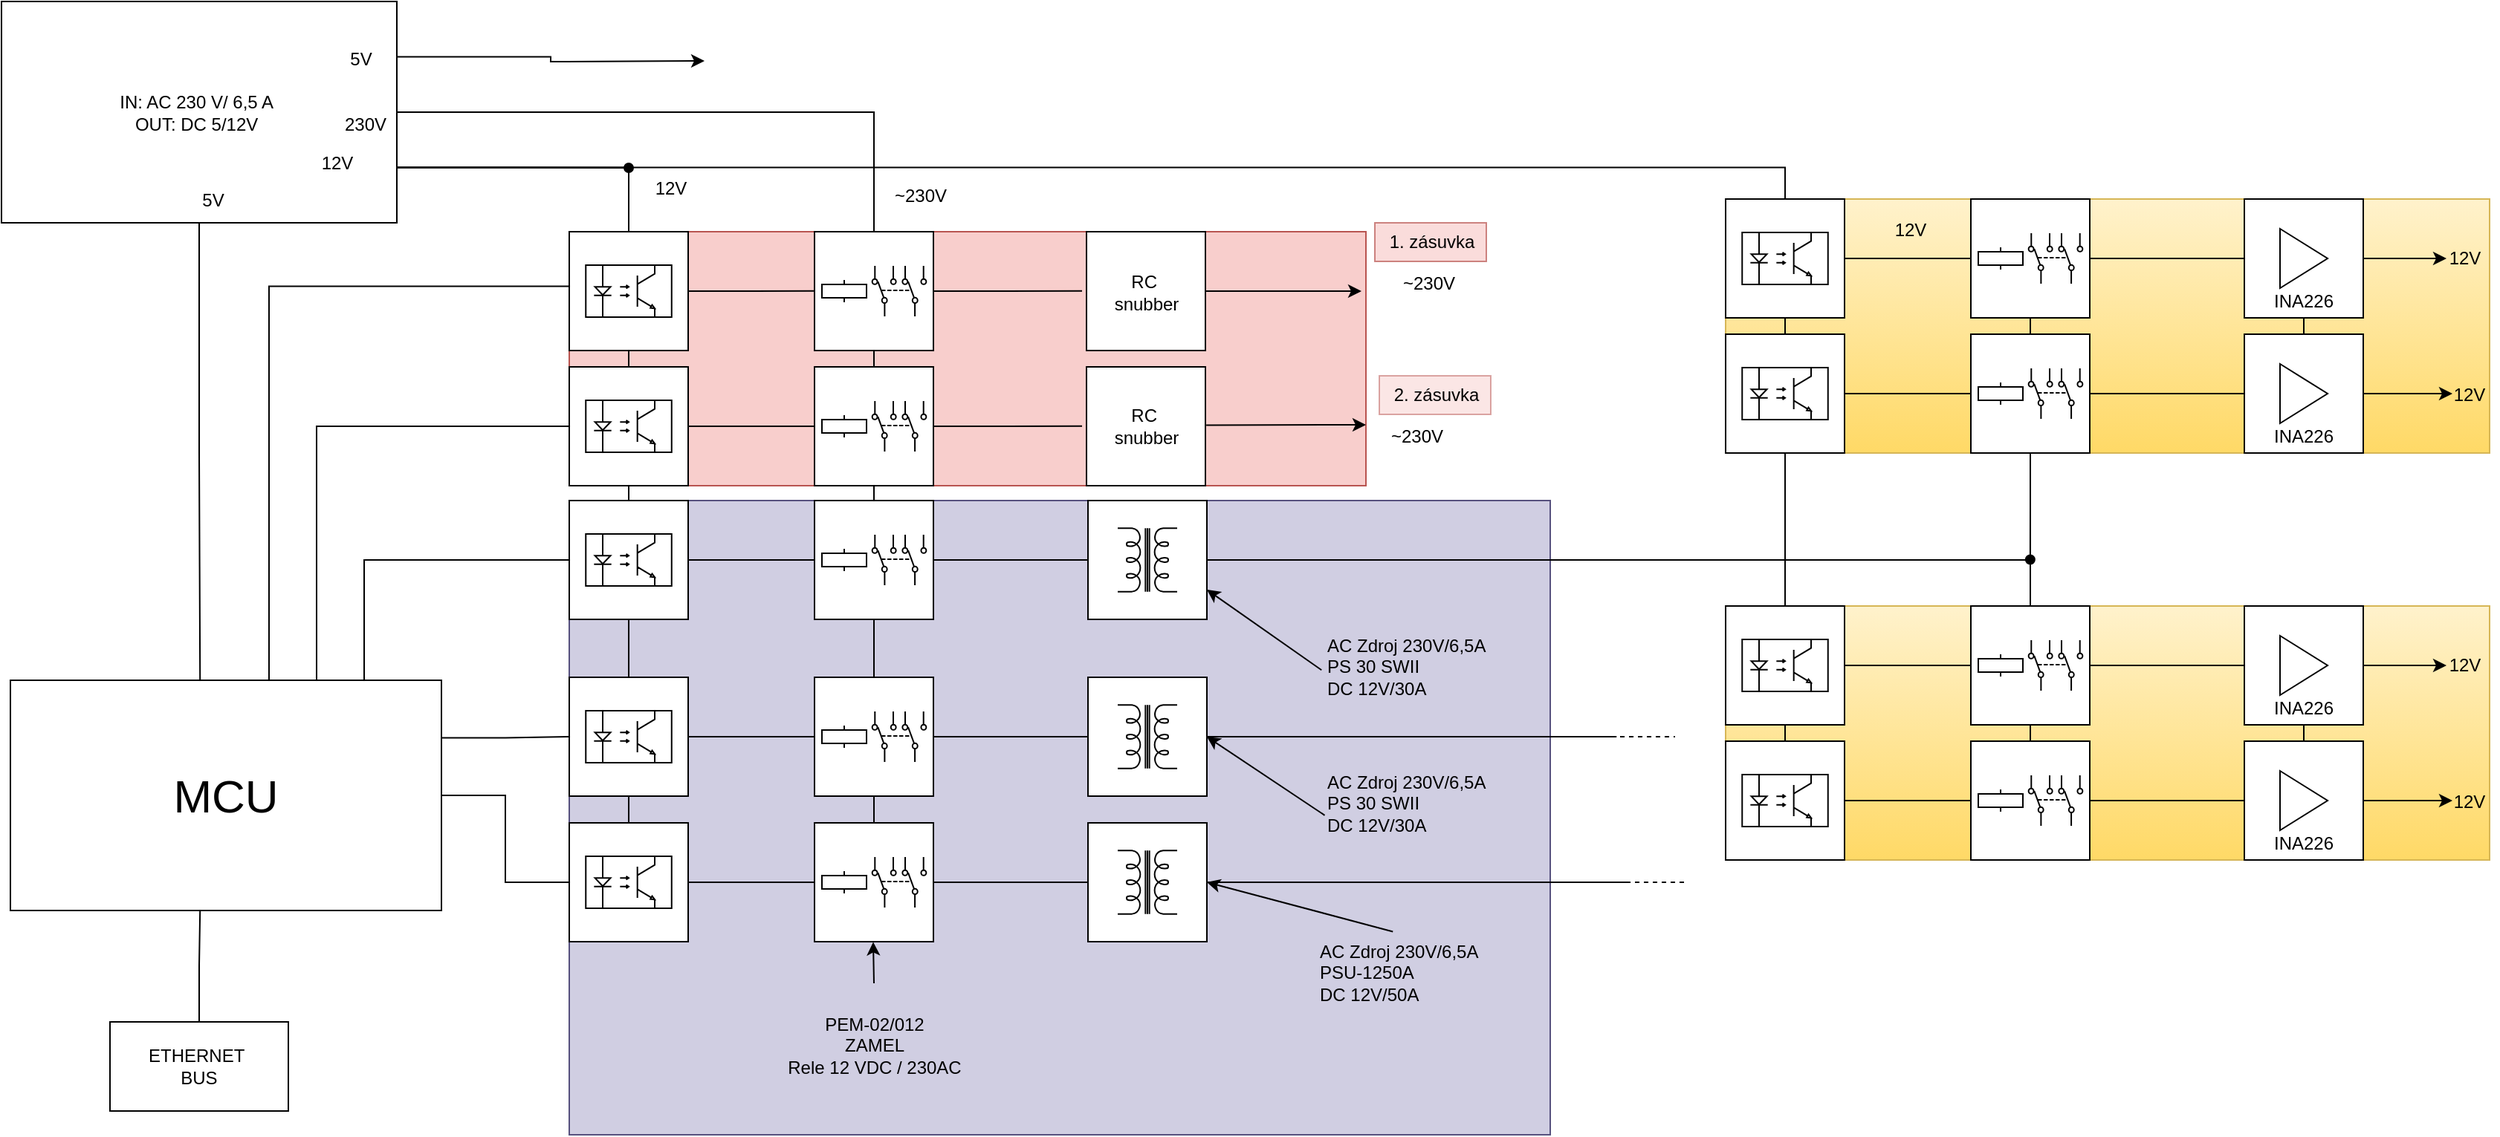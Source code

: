 <mxfile version="26.0.4">
  <diagram name="Page-1" id="7e0a89b8-554c-2b80-1dc8-d5c74ca68de4">
    <mxGraphModel dx="1100" dy="585" grid="0" gridSize="5" guides="1" tooltips="1" connect="1" arrows="0" fold="1" page="1" pageScale="1" pageWidth="1169" pageHeight="827" background="none" math="0" shadow="0">
      <root>
        <mxCell id="0" />
        <mxCell id="1" parent="0" />
        <mxCell id="zCNBRzlEJY0I-tMyIhnu-88" value="~230V" style="text;html=1;align=center;verticalAlign=middle;resizable=0;points=[];autosize=1;strokeColor=none;fillColor=none;" parent="1" vertex="1">
          <mxGeometry x="641" y="139" width="55" height="30" as="geometry" />
        </mxCell>
        <mxCell id="zCNBRzlEJY0I-tMyIhnu-90" value="~230V" style="text;html=1;align=center;verticalAlign=middle;resizable=0;points=[];autosize=1;strokeColor=none;fillColor=none;" parent="1" vertex="1">
          <mxGeometry x="983" y="198" width="55" height="30" as="geometry" />
        </mxCell>
        <mxCell id="zCNBRzlEJY0I-tMyIhnu-91" value="~230V" style="text;html=1;align=center;verticalAlign=middle;resizable=0;points=[];autosize=1;strokeColor=none;fillColor=none;" parent="1" vertex="1">
          <mxGeometry x="975.5" y="301" width="55" height="30" as="geometry" />
        </mxCell>
        <mxCell id="b3g8-nZqgv8whA5xBUex-9" value="ETHERNET&amp;nbsp;&lt;br&gt;BUS" style="rounded=0;whiteSpace=wrap;html=1;" parent="1" vertex="1">
          <mxGeometry x="124" y="710" width="120" height="60" as="geometry" />
        </mxCell>
        <mxCell id="EAk1uLRLOfNb_ForU7wT-3" value="1. zásuvka" style="text;html=1;align=center;verticalAlign=middle;resizable=0;points=[];autosize=1;strokeColor=#b85450;fillColor=#f8cecc;opacity=70;" parent="1" vertex="1">
          <mxGeometry x="975" y="172" width="75" height="26" as="geometry" />
        </mxCell>
        <mxCell id="EAk1uLRLOfNb_ForU7wT-15" value="2. zásuvka" style="text;html=1;align=center;verticalAlign=middle;resizable=0;points=[];autosize=1;strokeColor=#b85450;fillColor=#f8cecc;opacity=50;" parent="1" vertex="1">
          <mxGeometry x="978" y="275" width="75" height="26" as="geometry" />
        </mxCell>
        <mxCell id="PkqFtLTbCZEIP-2vwFzs-356" style="edgeStyle=orthogonalEdgeStyle;rounded=0;orthogonalLoop=1;jettySize=auto;html=1;exitX=0.67;exitY=0;exitDx=0;exitDy=0;exitPerimeter=0;entryX=0;entryY=0.5;entryDx=0;entryDy=0;endArrow=none;endFill=0;" parent="1" source="PkqFtLTbCZEIP-2vwFzs-351" target="zCNBRzlEJY0I-tMyIhnu-33" edge="1">
          <mxGeometry relative="1" as="geometry">
            <Array as="points">
              <mxPoint x="263" y="480" />
              <mxPoint x="263" y="309" />
            </Array>
          </mxGeometry>
        </mxCell>
        <mxCell id="PkqFtLTbCZEIP-2vwFzs-359" style="edgeStyle=orthogonalEdgeStyle;rounded=0;orthogonalLoop=1;jettySize=auto;html=1;exitX=0.56;exitY=0;exitDx=0;exitDy=0;exitPerimeter=0;endArrow=none;endFill=0;entryX=-0.003;entryY=0.46;entryDx=0;entryDy=0;entryPerimeter=0;" parent="1" source="PkqFtLTbCZEIP-2vwFzs-351" target="zCNBRzlEJY0I-tMyIhnu-29" edge="1">
          <mxGeometry relative="1" as="geometry">
            <mxPoint x="472" y="225" as="targetPoint" />
            <Array as="points">
              <mxPoint x="231" y="215" />
            </Array>
          </mxGeometry>
        </mxCell>
        <mxCell id="PkqFtLTbCZEIP-2vwFzs-360" style="edgeStyle=orthogonalEdgeStyle;rounded=0;orthogonalLoop=1;jettySize=auto;html=1;exitX=0.78;exitY=0;exitDx=0;exitDy=0;exitPerimeter=0;entryX=0;entryY=0.5;entryDx=0;entryDy=0;endArrow=none;endFill=0;" parent="1" source="PkqFtLTbCZEIP-2vwFzs-351" target="PkqFtLTbCZEIP-2vwFzs-454" edge="1">
          <mxGeometry relative="1" as="geometry">
            <Array as="points">
              <mxPoint x="295" y="480" />
              <mxPoint x="295" y="399" />
            </Array>
          </mxGeometry>
        </mxCell>
        <mxCell id="mD_urczAhtKW738J0m4f-32" style="edgeStyle=orthogonalEdgeStyle;rounded=0;orthogonalLoop=1;jettySize=auto;html=1;exitX=1;exitY=0.25;exitDx=0;exitDy=0;exitPerimeter=0;entryX=0;entryY=0.5;entryDx=0;entryDy=0;endArrow=none;endFill=0;" parent="1" source="PkqFtLTbCZEIP-2vwFzs-351" target="mD_urczAhtKW738J0m4f-22" edge="1">
          <mxGeometry relative="1" as="geometry" />
        </mxCell>
        <mxCell id="mD_urczAhtKW738J0m4f-51" style="edgeStyle=orthogonalEdgeStyle;rounded=0;orthogonalLoop=1;jettySize=auto;html=1;exitX=1;exitY=0.5;exitDx=0;exitDy=0;exitPerimeter=0;entryX=0;entryY=0.5;entryDx=0;entryDy=0;endArrow=none;endFill=0;" parent="1" source="PkqFtLTbCZEIP-2vwFzs-351" target="mD_urczAhtKW738J0m4f-39" edge="1">
          <mxGeometry relative="1" as="geometry" />
        </mxCell>
        <mxCell id="PkqFtLTbCZEIP-2vwFzs-351" value="&lt;font style=&quot;font-size: 31px;&quot;&gt;MCU&lt;/font&gt;" style="rounded=0;whiteSpace=wrap;html=1;points=[[0,0,0,0,0],[0,0.25,0,0,0],[0,0.5,0,0,0],[0,0.75,0,0,0],[0,1,0,0,0],[0.11,0,0,0,0],[0.11,1,0,0,0],[0.22,0,0,0,0],[0.22,1,0,0,0],[0.33,0,0,0,0],[0.33,1,0,0,0],[0.44,0,0,0,0],[0.44,1,0,0,0],[0.56,0,0,0,0],[0.56,1,0,0,0],[0.67,0,0,0,0],[0.67,1,0,0,0],[0.78,0,0,0,0],[0.78,1,0,0,0],[0.89,0,0,0,0],[0.89,1,0,0,0],[1,0,0,0,0],[1,0.25,0,0,0],[1,0.5,0,0,0],[1,0.75,0,0,0],[1,1,0,0,0]];" parent="1" vertex="1">
          <mxGeometry x="57" y="480" width="290" height="155" as="geometry" />
        </mxCell>
        <mxCell id="PkqFtLTbCZEIP-2vwFzs-352" style="edgeStyle=orthogonalEdgeStyle;rounded=0;orthogonalLoop=1;jettySize=auto;html=1;exitX=0.5;exitY=0;exitDx=0;exitDy=0;entryX=0.44;entryY=1;entryDx=0;entryDy=0;entryPerimeter=0;endArrow=none;endFill=0;" parent="1" source="b3g8-nZqgv8whA5xBUex-9" target="PkqFtLTbCZEIP-2vwFzs-351" edge="1">
          <mxGeometry relative="1" as="geometry" />
        </mxCell>
        <mxCell id="PkqFtLTbCZEIP-2vwFzs-516" style="edgeStyle=orthogonalEdgeStyle;rounded=0;orthogonalLoop=1;jettySize=auto;html=1;exitX=1;exitY=0.5;exitDx=0;exitDy=0;entryX=0;entryY=0.5;entryDx=0;entryDy=0;endArrow=none;endFill=0;" parent="1" edge="1">
          <mxGeometry relative="1" as="geometry" />
        </mxCell>
        <mxCell id="PkqFtLTbCZEIP-2vwFzs-540" value="12&lt;span style=&quot;background-color: initial;&quot;&gt;V&lt;/span&gt;" style="text;html=1;align=center;verticalAlign=middle;resizable=0;points=[];autosize=1;strokeColor=none;fillColor=none;" parent="1" vertex="1">
          <mxGeometry x="481" y="136" width="39" height="26" as="geometry" />
        </mxCell>
        <mxCell id="PkqFtLTbCZEIP-2vwFzs-712" value="" style="group;fillColor=#f8cecc;strokeColor=#b85450;" parent="1" vertex="1" connectable="0">
          <mxGeometry x="433" y="178" width="536" height="171" as="geometry" />
        </mxCell>
        <mxCell id="PkqFtLTbCZEIP-2vwFzs-90" style="edgeStyle=orthogonalEdgeStyle;rounded=0;orthogonalLoop=1;jettySize=auto;html=1;entryX=0.5;entryY=1;entryDx=0;entryDy=0;endArrow=none;endFill=0;" parent="PkqFtLTbCZEIP-2vwFzs-712" source="zCNBRzlEJY0I-tMyIhnu-67" target="zCNBRzlEJY0I-tMyIhnu-2" edge="1">
          <mxGeometry relative="1" as="geometry" />
        </mxCell>
        <mxCell id="PkqFtLTbCZEIP-2vwFzs-708" value="" style="group" parent="PkqFtLTbCZEIP-2vwFzs-712" vertex="1" connectable="0">
          <mxGeometry width="533" height="87" as="geometry" />
        </mxCell>
        <mxCell id="zCNBRzlEJY0I-tMyIhnu-10" value="" style="group" parent="PkqFtLTbCZEIP-2vwFzs-708" vertex="1" connectable="0">
          <mxGeometry x="165" width="80" height="80" as="geometry" />
        </mxCell>
        <mxCell id="zCNBRzlEJY0I-tMyIhnu-58" style="edgeStyle=orthogonalEdgeStyle;rounded=0;orthogonalLoop=1;jettySize=auto;html=1;exitX=1;exitY=0.5;exitDx=0;exitDy=0;endArrow=none;endFill=0;" parent="zCNBRzlEJY0I-tMyIhnu-10" source="zCNBRzlEJY0I-tMyIhnu-2" edge="1">
          <mxGeometry relative="1" as="geometry">
            <mxPoint x="180" y="39.857" as="targetPoint" />
          </mxGeometry>
        </mxCell>
        <mxCell id="zCNBRzlEJY0I-tMyIhnu-2" value="" style="whiteSpace=wrap;html=1;aspect=fixed;" parent="zCNBRzlEJY0I-tMyIhnu-10" vertex="1">
          <mxGeometry width="80" height="80" as="geometry" />
        </mxCell>
        <mxCell id="zCNBRzlEJY0I-tMyIhnu-7" value="" style="pointerEvents=1;verticalLabelPosition=bottom;shadow=0;dashed=0;align=center;html=1;verticalAlign=top;shape=mxgraph.electrical.electro-mechanical.dpdt3;elSwitchState=1;rotation=-90;" parent="zCNBRzlEJY0I-tMyIhnu-10" vertex="1">
          <mxGeometry x="40" y="21.83" width="34" height="36.34" as="geometry" />
        </mxCell>
        <mxCell id="zCNBRzlEJY0I-tMyIhnu-64" value="" style="pointerEvents=1;verticalLabelPosition=bottom;shadow=0;dashed=0;align=center;html=1;verticalAlign=top;shape=mxgraph.electrical.electro-mechanical.relay_coil;" parent="zCNBRzlEJY0I-tMyIhnu-10" vertex="1">
          <mxGeometry x="5" y="32.5" width="30" height="15" as="geometry" />
        </mxCell>
        <mxCell id="zCNBRzlEJY0I-tMyIhnu-31" value="" style="group" parent="PkqFtLTbCZEIP-2vwFzs-708" vertex="1" connectable="0">
          <mxGeometry width="115.67" height="87" as="geometry" />
        </mxCell>
        <mxCell id="zCNBRzlEJY0I-tMyIhnu-57" style="edgeStyle=orthogonalEdgeStyle;rounded=0;orthogonalLoop=1;jettySize=auto;html=1;exitX=1;exitY=0.5;exitDx=0;exitDy=0;endArrow=none;endFill=0;" parent="zCNBRzlEJY0I-tMyIhnu-31" source="zCNBRzlEJY0I-tMyIhnu-29" edge="1">
          <mxGeometry relative="1" as="geometry">
            <mxPoint x="165" y="39.857" as="targetPoint" />
          </mxGeometry>
        </mxCell>
        <mxCell id="zCNBRzlEJY0I-tMyIhnu-29" value="" style="whiteSpace=wrap;html=1;aspect=fixed;" parent="zCNBRzlEJY0I-tMyIhnu-31" vertex="1">
          <mxGeometry width="80" height="80" as="geometry" />
        </mxCell>
        <mxCell id="zCNBRzlEJY0I-tMyIhnu-30" value="" style="verticalLabelPosition=bottom;shadow=0;dashed=0;align=center;html=1;verticalAlign=top;shape=mxgraph.electrical.opto_electronics.opto-coupler;" parent="zCNBRzlEJY0I-tMyIhnu-31" vertex="1">
          <mxGeometry x="11.13" y="22.5" width="57.75" height="35" as="geometry" />
        </mxCell>
        <mxCell id="EAk1uLRLOfNb_ForU7wT-10" value="" style="rounded=0;orthogonalLoop=1;jettySize=auto;html=1;" parent="PkqFtLTbCZEIP-2vwFzs-708" source="EAk1uLRLOfNb_ForU7wT-4" edge="1">
          <mxGeometry relative="1" as="geometry">
            <mxPoint x="533" y="40" as="targetPoint" />
          </mxGeometry>
        </mxCell>
        <mxCell id="EAk1uLRLOfNb_ForU7wT-4" value="" style="whiteSpace=wrap;html=1;aspect=fixed;" parent="PkqFtLTbCZEIP-2vwFzs-708" vertex="1">
          <mxGeometry x="348" width="80" height="80" as="geometry" />
        </mxCell>
        <mxCell id="EAk1uLRLOfNb_ForU7wT-5" value="RC&amp;nbsp;&lt;br&gt;snubber" style="text;html=1;align=center;verticalAlign=middle;resizable=0;points=[];autosize=1;strokeColor=none;fillColor=none;" parent="PkqFtLTbCZEIP-2vwFzs-708" vertex="1">
          <mxGeometry x="357.5" y="20" width="61" height="41" as="geometry" />
        </mxCell>
        <mxCell id="PkqFtLTbCZEIP-2vwFzs-711" value="" style="group" parent="PkqFtLTbCZEIP-2vwFzs-712" vertex="1" connectable="0">
          <mxGeometry y="91" width="536" height="80" as="geometry" />
        </mxCell>
        <mxCell id="zCNBRzlEJY0I-tMyIhnu-56" style="edgeStyle=orthogonalEdgeStyle;rounded=0;orthogonalLoop=1;jettySize=auto;html=1;exitX=1;exitY=0.5;exitDx=0;exitDy=0;endArrow=none;endFill=0;" parent="PkqFtLTbCZEIP-2vwFzs-711" source="zCNBRzlEJY0I-tMyIhnu-33" edge="1">
          <mxGeometry relative="1" as="geometry">
            <mxPoint x="165" y="40" as="targetPoint" />
          </mxGeometry>
        </mxCell>
        <mxCell id="EAk1uLRLOfNb_ForU7wT-12" value="" style="whiteSpace=wrap;html=1;aspect=fixed;container=0;" parent="PkqFtLTbCZEIP-2vwFzs-711" vertex="1">
          <mxGeometry x="348" width="80" height="80" as="geometry" />
        </mxCell>
        <mxCell id="EAk1uLRLOfNb_ForU7wT-13" value="RC&amp;nbsp;&lt;br&gt;snubber" style="text;html=1;align=center;verticalAlign=middle;resizable=0;points=[];autosize=1;strokeColor=none;fillColor=none;container=0;" parent="PkqFtLTbCZEIP-2vwFzs-711" vertex="1">
          <mxGeometry x="357.5" y="19.5" width="61" height="41" as="geometry" />
        </mxCell>
        <mxCell id="EAk1uLRLOfNb_ForU7wT-14" value="" style="edgeStyle=orthogonalEdgeStyle;rounded=0;orthogonalLoop=1;jettySize=auto;html=1;exitX=1.007;exitY=0.49;exitDx=0;exitDy=0;exitPerimeter=0;" parent="PkqFtLTbCZEIP-2vwFzs-711" source="EAk1uLRLOfNb_ForU7wT-12" edge="1">
          <mxGeometry relative="1" as="geometry">
            <mxPoint x="432" y="39" as="sourcePoint" />
            <mxPoint x="536" y="39.0" as="targetPoint" />
            <Array as="points">
              <mxPoint x="432" y="39" />
            </Array>
          </mxGeometry>
        </mxCell>
        <mxCell id="zCNBRzlEJY0I-tMyIhnu-33" value="" style="whiteSpace=wrap;html=1;aspect=fixed;container=0;" parent="PkqFtLTbCZEIP-2vwFzs-711" vertex="1">
          <mxGeometry width="80" height="80" as="geometry" />
        </mxCell>
        <mxCell id="zCNBRzlEJY0I-tMyIhnu-34" value="" style="verticalLabelPosition=bottom;shadow=0;dashed=0;align=center;html=1;verticalAlign=top;shape=mxgraph.electrical.opto_electronics.opto-coupler;container=0;" parent="PkqFtLTbCZEIP-2vwFzs-711" vertex="1">
          <mxGeometry x="11.13" y="22.5" width="57.75" height="35" as="geometry" />
        </mxCell>
        <mxCell id="zCNBRzlEJY0I-tMyIhnu-66" style="edgeStyle=orthogonalEdgeStyle;rounded=0;orthogonalLoop=1;jettySize=auto;html=1;exitX=1;exitY=0.5;exitDx=0;exitDy=0;endArrow=none;endFill=0;" parent="PkqFtLTbCZEIP-2vwFzs-711" source="zCNBRzlEJY0I-tMyIhnu-67" edge="1">
          <mxGeometry relative="1" as="geometry">
            <mxPoint x="345" y="39.857" as="targetPoint" />
          </mxGeometry>
        </mxCell>
        <mxCell id="zCNBRzlEJY0I-tMyIhnu-67" value="" style="whiteSpace=wrap;html=1;aspect=fixed;container=0;" parent="PkqFtLTbCZEIP-2vwFzs-711" vertex="1">
          <mxGeometry x="165" width="80" height="80" as="geometry" />
        </mxCell>
        <mxCell id="zCNBRzlEJY0I-tMyIhnu-68" value="" style="pointerEvents=1;verticalLabelPosition=bottom;shadow=0;dashed=0;align=center;html=1;verticalAlign=top;shape=mxgraph.electrical.electro-mechanical.dpdt3;elSwitchState=1;rotation=-90;container=0;" parent="PkqFtLTbCZEIP-2vwFzs-711" vertex="1">
          <mxGeometry x="205" y="21.83" width="34" height="36.34" as="geometry" />
        </mxCell>
        <mxCell id="zCNBRzlEJY0I-tMyIhnu-69" value="" style="pointerEvents=1;verticalLabelPosition=bottom;shadow=0;dashed=0;align=center;html=1;verticalAlign=top;shape=mxgraph.electrical.electro-mechanical.relay_coil;container=0;" parent="PkqFtLTbCZEIP-2vwFzs-711" vertex="1">
          <mxGeometry x="170" y="32.5" width="30" height="15" as="geometry" />
        </mxCell>
        <mxCell id="mD_urczAhtKW738J0m4f-2" style="edgeStyle=orthogonalEdgeStyle;rounded=0;orthogonalLoop=1;jettySize=auto;html=1;exitX=0.5;exitY=1;exitDx=0;exitDy=0;entryX=0.5;entryY=0;entryDx=0;entryDy=0;endArrow=none;endFill=0;" parent="PkqFtLTbCZEIP-2vwFzs-712" source="zCNBRzlEJY0I-tMyIhnu-29" target="zCNBRzlEJY0I-tMyIhnu-33" edge="1">
          <mxGeometry relative="1" as="geometry" />
        </mxCell>
        <mxCell id="PkqFtLTbCZEIP-2vwFzs-718" style="edgeStyle=orthogonalEdgeStyle;rounded=0;orthogonalLoop=1;jettySize=auto;html=1;exitX=0.5;exitY=1;exitDx=0;exitDy=0;entryX=0.5;entryY=0;entryDx=0;entryDy=0;endArrow=none;endFill=0;" parent="1" source="zCNBRzlEJY0I-tMyIhnu-67" target="PkqFtLTbCZEIP-2vwFzs-457" edge="1">
          <mxGeometry relative="1" as="geometry" />
        </mxCell>
        <mxCell id="mD_urczAhtKW738J0m4f-3" style="edgeStyle=orthogonalEdgeStyle;rounded=0;orthogonalLoop=1;jettySize=auto;html=1;exitX=0.5;exitY=1;exitDx=0;exitDy=0;entryX=0.5;entryY=0;entryDx=0;entryDy=0;endArrow=none;endFill=0;" parent="1" source="zCNBRzlEJY0I-tMyIhnu-33" target="PkqFtLTbCZEIP-2vwFzs-454" edge="1">
          <mxGeometry relative="1" as="geometry" />
        </mxCell>
        <mxCell id="mD_urczAhtKW738J0m4f-10" style="edgeStyle=orthogonalEdgeStyle;rounded=0;orthogonalLoop=1;jettySize=auto;html=1;exitX=1;exitY=0.75;exitDx=0;exitDy=0;entryX=0.5;entryY=0;entryDx=0;entryDy=0;endArrow=none;endFill=0;" parent="1" source="mD_urczAhtKW738J0m4f-4" target="zCNBRzlEJY0I-tMyIhnu-29" edge="1">
          <mxGeometry relative="1" as="geometry" />
        </mxCell>
        <mxCell id="mD_urczAhtKW738J0m4f-11" style="edgeStyle=orthogonalEdgeStyle;rounded=0;orthogonalLoop=1;jettySize=auto;html=1;exitX=1;exitY=0.25;exitDx=0;exitDy=0;" parent="1" source="mD_urczAhtKW738J0m4f-4" edge="1">
          <mxGeometry relative="1" as="geometry">
            <mxPoint x="524" y="63" as="targetPoint" />
          </mxGeometry>
        </mxCell>
        <mxCell id="mD_urczAhtKW738J0m4f-13" style="edgeStyle=orthogonalEdgeStyle;rounded=0;orthogonalLoop=1;jettySize=auto;html=1;exitX=1;exitY=0.5;exitDx=0;exitDy=0;entryX=0.5;entryY=0;entryDx=0;entryDy=0;endArrow=none;endFill=0;" parent="1" source="mD_urczAhtKW738J0m4f-4" target="zCNBRzlEJY0I-tMyIhnu-2" edge="1">
          <mxGeometry relative="1" as="geometry">
            <mxPoint x="519.897" y="105.276" as="targetPoint" />
          </mxGeometry>
        </mxCell>
        <mxCell id="mD_urczAhtKW738J0m4f-49" style="edgeStyle=orthogonalEdgeStyle;rounded=0;orthogonalLoop=1;jettySize=auto;html=1;exitX=1;exitY=0.75;exitDx=0;exitDy=0;entryX=0.5;entryY=0;entryDx=0;entryDy=0;endArrow=none;endFill=0;" parent="1" source="mD_urczAhtKW738J0m4f-4" target="PkqFtLTbCZEIP-2vwFzs-463" edge="1">
          <mxGeometry relative="1" as="geometry" />
        </mxCell>
        <mxCell id="mD_urczAhtKW738J0m4f-50" style="edgeStyle=orthogonalEdgeStyle;rounded=0;orthogonalLoop=1;jettySize=auto;html=1;exitX=1;exitY=0.75;exitDx=0;exitDy=0;endArrow=oval;endFill=1;" parent="1" source="mD_urczAhtKW738J0m4f-4" edge="1">
          <mxGeometry relative="1" as="geometry">
            <mxPoint x="473" y="135" as="targetPoint" />
          </mxGeometry>
        </mxCell>
        <mxCell id="mD_urczAhtKW738J0m4f-4" value="IN: AC 230 V/ 6,5 A&amp;nbsp;&lt;br&gt;OUT: DC 5/12V&amp;nbsp;" style="rounded=0;whiteSpace=wrap;html=1;" parent="1" vertex="1">
          <mxGeometry x="51" y="23" width="266" height="149" as="geometry" />
        </mxCell>
        <mxCell id="mD_urczAhtKW738J0m4f-6" value="12V" style="text;html=1;align=center;verticalAlign=middle;whiteSpace=wrap;rounded=0;" parent="1" vertex="1">
          <mxGeometry x="247" y="117" width="60" height="30" as="geometry" />
        </mxCell>
        <mxCell id="mD_urczAhtKW738J0m4f-7" value="5V" style="text;html=1;align=center;verticalAlign=middle;whiteSpace=wrap;rounded=0;" parent="1" vertex="1">
          <mxGeometry x="263" y="47" width="60" height="30" as="geometry" />
        </mxCell>
        <mxCell id="mD_urczAhtKW738J0m4f-12" value="230V" style="text;html=1;align=center;verticalAlign=middle;whiteSpace=wrap;rounded=0;" parent="1" vertex="1">
          <mxGeometry x="266" y="90.5" width="60" height="30" as="geometry" />
        </mxCell>
        <mxCell id="b3g8-nZqgv8whA5xBUex-12" value="5V" style="text;html=1;align=center;verticalAlign=middle;resizable=0;points=[];autosize=1;strokeColor=none;fillColor=none;" parent="1" vertex="1">
          <mxGeometry x="175" y="142" width="35" height="30" as="geometry" />
        </mxCell>
        <mxCell id="mD_urczAhtKW738J0m4f-15" style="edgeStyle=orthogonalEdgeStyle;rounded=0;orthogonalLoop=1;jettySize=auto;html=1;exitX=0.5;exitY=1;exitDx=0;exitDy=0;entryX=0.44;entryY=0;entryDx=0;entryDy=0;entryPerimeter=0;endArrow=none;endFill=0;" parent="1" source="mD_urczAhtKW738J0m4f-4" target="PkqFtLTbCZEIP-2vwFzs-351" edge="1">
          <mxGeometry relative="1" as="geometry" />
        </mxCell>
        <mxCell id="mD_urczAhtKW738J0m4f-52" value="" style="group;fillColor=#d0cee2;strokeColor=#56517e;" parent="1" vertex="1" connectable="0">
          <mxGeometry x="433" y="359" width="660" height="427" as="geometry" />
        </mxCell>
        <mxCell id="PkqFtLTbCZEIP-2vwFzs-450" value="" style="group;" parent="mD_urczAhtKW738J0m4f-52" vertex="1" connectable="0">
          <mxGeometry x="349" width="80" height="80" as="geometry" />
        </mxCell>
        <mxCell id="PkqFtLTbCZEIP-2vwFzs-451" value="" style="whiteSpace=wrap;html=1;aspect=fixed;" parent="PkqFtLTbCZEIP-2vwFzs-450" vertex="1">
          <mxGeometry width="80" height="80" as="geometry" />
        </mxCell>
        <mxCell id="PkqFtLTbCZEIP-2vwFzs-452" value="" style="pointerEvents=1;verticalLabelPosition=bottom;shadow=0;dashed=0;align=center;html=1;verticalAlign=top;shape=mxgraph.electrical.inductors.transformer_2;rotation=-90;" parent="PkqFtLTbCZEIP-2vwFzs-450" vertex="1">
          <mxGeometry x="18.66" y="20" width="42.67" height="40" as="geometry" />
        </mxCell>
        <mxCell id="PkqFtLTbCZEIP-2vwFzs-453" value="" style="group;" parent="mD_urczAhtKW738J0m4f-52" vertex="1" connectable="0">
          <mxGeometry width="80" height="80" as="geometry" />
        </mxCell>
        <mxCell id="PkqFtLTbCZEIP-2vwFzs-454" value="" style="whiteSpace=wrap;html=1;aspect=fixed;" parent="PkqFtLTbCZEIP-2vwFzs-453" vertex="1">
          <mxGeometry width="80" height="80" as="geometry" />
        </mxCell>
        <mxCell id="PkqFtLTbCZEIP-2vwFzs-455" value="" style="verticalLabelPosition=bottom;shadow=0;dashed=0;align=center;html=1;verticalAlign=top;shape=mxgraph.electrical.opto_electronics.opto-coupler;" parent="PkqFtLTbCZEIP-2vwFzs-453" vertex="1">
          <mxGeometry x="11.13" y="22.5" width="57.75" height="35" as="geometry" />
        </mxCell>
        <mxCell id="PkqFtLTbCZEIP-2vwFzs-456" value="" style="group;" parent="mD_urczAhtKW738J0m4f-52" vertex="1" connectable="0">
          <mxGeometry x="165" width="80" height="80" as="geometry" />
        </mxCell>
        <mxCell id="PkqFtLTbCZEIP-2vwFzs-457" value="" style="whiteSpace=wrap;html=1;aspect=fixed;" parent="PkqFtLTbCZEIP-2vwFzs-456" vertex="1">
          <mxGeometry width="80" height="80" as="geometry" />
        </mxCell>
        <mxCell id="PkqFtLTbCZEIP-2vwFzs-458" value="" style="pointerEvents=1;verticalLabelPosition=bottom;shadow=0;dashed=0;align=center;html=1;verticalAlign=top;shape=mxgraph.electrical.electro-mechanical.dpdt3;elSwitchState=1;rotation=-90;" parent="PkqFtLTbCZEIP-2vwFzs-456" vertex="1">
          <mxGeometry x="40" y="21.83" width="34" height="36.34" as="geometry" />
        </mxCell>
        <mxCell id="PkqFtLTbCZEIP-2vwFzs-459" value="" style="pointerEvents=1;verticalLabelPosition=bottom;shadow=0;dashed=0;align=center;html=1;verticalAlign=top;shape=mxgraph.electrical.electro-mechanical.relay_coil;" parent="PkqFtLTbCZEIP-2vwFzs-456" vertex="1">
          <mxGeometry x="5" y="32.5" width="30" height="15" as="geometry" />
        </mxCell>
        <mxCell id="PkqFtLTbCZEIP-2vwFzs-460" style="edgeStyle=orthogonalEdgeStyle;rounded=0;orthogonalLoop=1;jettySize=auto;html=1;entryX=0;entryY=0.5;entryDx=0;entryDy=0;endArrow=none;endFill=0;" parent="mD_urczAhtKW738J0m4f-52" source="PkqFtLTbCZEIP-2vwFzs-454" target="PkqFtLTbCZEIP-2vwFzs-457" edge="1">
          <mxGeometry relative="1" as="geometry" />
        </mxCell>
        <mxCell id="PkqFtLTbCZEIP-2vwFzs-461" style="edgeStyle=orthogonalEdgeStyle;rounded=0;orthogonalLoop=1;jettySize=auto;html=1;entryX=0;entryY=0.5;entryDx=0;entryDy=0;endArrow=none;endFill=0;" parent="mD_urczAhtKW738J0m4f-52" source="PkqFtLTbCZEIP-2vwFzs-457" target="PkqFtLTbCZEIP-2vwFzs-451" edge="1">
          <mxGeometry relative="1" as="geometry" />
        </mxCell>
        <mxCell id="mD_urczAhtKW738J0m4f-16" value="AC Zdroj 230V/6,5A&lt;br&gt;PS 30 SWII&lt;br&gt;DC 12V&lt;span style=&quot;background-color: initial;&quot;&gt;/30A&lt;/span&gt;&lt;div&gt;&lt;div&gt;&lt;br&gt;&lt;/div&gt;&lt;/div&gt;" style="text;html=1;align=left;verticalAlign=middle;resizable=0;points=[];autosize=1;opacity=50;" parent="mD_urczAhtKW738J0m4f-52" vertex="1">
          <mxGeometry x="507.5" y="176" width="125" height="70" as="geometry" />
        </mxCell>
        <mxCell id="mD_urczAhtKW738J0m4f-17" value="" style="endArrow=classic;html=1;rounded=0;exitX=0.006;exitY=0.513;exitDx=0;exitDy=0;exitPerimeter=0;entryX=1;entryY=0.5;entryDx=0;entryDy=0;" parent="mD_urczAhtKW738J0m4f-52" source="mD_urczAhtKW738J0m4f-16" target="mD_urczAhtKW738J0m4f-19" edge="1">
          <mxGeometry width="50" height="50" relative="1" as="geometry">
            <mxPoint x="314" y="290" as="sourcePoint" />
            <mxPoint x="385" y="255" as="targetPoint" />
          </mxGeometry>
        </mxCell>
        <mxCell id="mD_urczAhtKW738J0m4f-18" value="" style="group;" parent="mD_urczAhtKW738J0m4f-52" vertex="1" connectable="0">
          <mxGeometry x="349" y="119" width="80" height="80" as="geometry" />
        </mxCell>
        <mxCell id="eYA7auOUDv6fICd8K555-9" style="edgeStyle=orthogonalEdgeStyle;rounded=0;orthogonalLoop=1;jettySize=auto;html=1;exitX=1;exitY=0.5;exitDx=0;exitDy=0;endArrow=none;endFill=0;" edge="1" parent="mD_urczAhtKW738J0m4f-18" source="mD_urczAhtKW738J0m4f-19">
          <mxGeometry relative="1" as="geometry">
            <mxPoint x="355.609" y="40" as="targetPoint" />
          </mxGeometry>
        </mxCell>
        <mxCell id="mD_urczAhtKW738J0m4f-19" value="" style="whiteSpace=wrap;html=1;aspect=fixed;" parent="mD_urczAhtKW738J0m4f-18" vertex="1">
          <mxGeometry width="80" height="80" as="geometry" />
        </mxCell>
        <mxCell id="mD_urczAhtKW738J0m4f-20" value="" style="pointerEvents=1;verticalLabelPosition=bottom;shadow=0;dashed=0;align=center;html=1;verticalAlign=top;shape=mxgraph.electrical.inductors.transformer_2;rotation=-90;" parent="mD_urczAhtKW738J0m4f-18" vertex="1">
          <mxGeometry x="18.66" y="20" width="42.67" height="40" as="geometry" />
        </mxCell>
        <mxCell id="mD_urczAhtKW738J0m4f-21" value="" style="group;" parent="mD_urczAhtKW738J0m4f-52" vertex="1" connectable="0">
          <mxGeometry y="119" width="80" height="80" as="geometry" />
        </mxCell>
        <mxCell id="mD_urczAhtKW738J0m4f-22" value="" style="whiteSpace=wrap;html=1;aspect=fixed;" parent="mD_urczAhtKW738J0m4f-21" vertex="1">
          <mxGeometry width="80" height="80" as="geometry" />
        </mxCell>
        <mxCell id="mD_urczAhtKW738J0m4f-23" value="" style="verticalLabelPosition=bottom;shadow=0;dashed=0;align=center;html=1;verticalAlign=top;shape=mxgraph.electrical.opto_electronics.opto-coupler;" parent="mD_urczAhtKW738J0m4f-21" vertex="1">
          <mxGeometry x="11.13" y="22.5" width="57.75" height="35" as="geometry" />
        </mxCell>
        <mxCell id="mD_urczAhtKW738J0m4f-24" value="" style="group;" parent="mD_urczAhtKW738J0m4f-52" vertex="1" connectable="0">
          <mxGeometry x="165" y="119" width="80" height="80" as="geometry" />
        </mxCell>
        <mxCell id="mD_urczAhtKW738J0m4f-25" value="" style="whiteSpace=wrap;html=1;aspect=fixed;" parent="mD_urczAhtKW738J0m4f-24" vertex="1">
          <mxGeometry width="80" height="80" as="geometry" />
        </mxCell>
        <mxCell id="mD_urczAhtKW738J0m4f-26" value="" style="pointerEvents=1;verticalLabelPosition=bottom;shadow=0;dashed=0;align=center;html=1;verticalAlign=top;shape=mxgraph.electrical.electro-mechanical.dpdt3;elSwitchState=1;rotation=-90;" parent="mD_urczAhtKW738J0m4f-24" vertex="1">
          <mxGeometry x="40" y="21.83" width="34" height="36.34" as="geometry" />
        </mxCell>
        <mxCell id="mD_urczAhtKW738J0m4f-27" value="" style="pointerEvents=1;verticalLabelPosition=bottom;shadow=0;dashed=0;align=center;html=1;verticalAlign=top;shape=mxgraph.electrical.electro-mechanical.relay_coil;" parent="mD_urczAhtKW738J0m4f-24" vertex="1">
          <mxGeometry x="5" y="32.5" width="30" height="15" as="geometry" />
        </mxCell>
        <mxCell id="mD_urczAhtKW738J0m4f-28" style="edgeStyle=orthogonalEdgeStyle;rounded=0;orthogonalLoop=1;jettySize=auto;html=1;entryX=0;entryY=0.5;entryDx=0;entryDy=0;endArrow=none;endFill=0;" parent="mD_urczAhtKW738J0m4f-52" source="mD_urczAhtKW738J0m4f-22" target="mD_urczAhtKW738J0m4f-25" edge="1">
          <mxGeometry relative="1" as="geometry" />
        </mxCell>
        <mxCell id="mD_urczAhtKW738J0m4f-29" style="edgeStyle=orthogonalEdgeStyle;rounded=0;orthogonalLoop=1;jettySize=auto;html=1;entryX=0;entryY=0.5;entryDx=0;entryDy=0;endArrow=none;endFill=0;" parent="mD_urczAhtKW738J0m4f-52" source="mD_urczAhtKW738J0m4f-25" target="mD_urczAhtKW738J0m4f-19" edge="1">
          <mxGeometry relative="1" as="geometry" />
        </mxCell>
        <mxCell id="mD_urczAhtKW738J0m4f-30" style="edgeStyle=orthogonalEdgeStyle;rounded=0;orthogonalLoop=1;jettySize=auto;html=1;exitX=0.5;exitY=1;exitDx=0;exitDy=0;entryX=0.5;entryY=0;entryDx=0;entryDy=0;endArrow=none;endFill=0;" parent="mD_urczAhtKW738J0m4f-52" source="PkqFtLTbCZEIP-2vwFzs-454" target="mD_urczAhtKW738J0m4f-22" edge="1">
          <mxGeometry relative="1" as="geometry" />
        </mxCell>
        <mxCell id="mD_urczAhtKW738J0m4f-31" style="edgeStyle=orthogonalEdgeStyle;rounded=0;orthogonalLoop=1;jettySize=auto;html=1;exitX=0.5;exitY=1;exitDx=0;exitDy=0;entryX=0.5;entryY=0;entryDx=0;entryDy=0;endArrow=none;endFill=0;" parent="mD_urczAhtKW738J0m4f-52" source="PkqFtLTbCZEIP-2vwFzs-457" target="mD_urczAhtKW738J0m4f-25" edge="1">
          <mxGeometry relative="1" as="geometry" />
        </mxCell>
        <mxCell id="mD_urczAhtKW738J0m4f-33" value="AC Zdroj 230V/6,5A&lt;br&gt;PSU-1250A&lt;br&gt;DC 12V&lt;span style=&quot;background-color: initial;&quot;&gt;/50A&lt;/span&gt;&lt;div&gt;&lt;div&gt;&lt;div&gt;&lt;br&gt;&lt;/div&gt;&lt;/div&gt;&lt;/div&gt;" style="text;html=1;align=left;verticalAlign=middle;resizable=0;points=[];autosize=1;opacity=50;" parent="mD_urczAhtKW738J0m4f-52" vertex="1">
          <mxGeometry x="503" y="290" width="125" height="70" as="geometry" />
        </mxCell>
        <mxCell id="mD_urczAhtKW738J0m4f-34" value="" style="endArrow=classic;html=1;rounded=0;exitX=0.409;exitY=0.003;exitDx=0;exitDy=0;exitPerimeter=0;entryX=1;entryY=0.5;entryDx=0;entryDy=0;" parent="mD_urczAhtKW738J0m4f-52" source="mD_urczAhtKW738J0m4f-33" target="mD_urczAhtKW738J0m4f-36" edge="1">
          <mxGeometry width="50" height="50" relative="1" as="geometry">
            <mxPoint x="314" y="388" as="sourcePoint" />
            <mxPoint x="385" y="353" as="targetPoint" />
          </mxGeometry>
        </mxCell>
        <mxCell id="mD_urczAhtKW738J0m4f-35" value="" style="group;" parent="mD_urczAhtKW738J0m4f-52" vertex="1" connectable="0">
          <mxGeometry x="349" y="217" width="80" height="80" as="geometry" />
        </mxCell>
        <mxCell id="eYA7auOUDv6fICd8K555-10" style="edgeStyle=orthogonalEdgeStyle;rounded=0;orthogonalLoop=1;jettySize=auto;html=1;exitX=1;exitY=0.5;exitDx=0;exitDy=0;endArrow=none;endFill=0;" edge="1" parent="mD_urczAhtKW738J0m4f-35" source="mD_urczAhtKW738J0m4f-36">
          <mxGeometry relative="1" as="geometry">
            <mxPoint x="362.526" y="40" as="targetPoint" />
          </mxGeometry>
        </mxCell>
        <mxCell id="mD_urczAhtKW738J0m4f-36" value="" style="whiteSpace=wrap;html=1;aspect=fixed;" parent="mD_urczAhtKW738J0m4f-35" vertex="1">
          <mxGeometry width="80" height="80" as="geometry" />
        </mxCell>
        <mxCell id="mD_urczAhtKW738J0m4f-37" value="" style="pointerEvents=1;verticalLabelPosition=bottom;shadow=0;dashed=0;align=center;html=1;verticalAlign=top;shape=mxgraph.electrical.inductors.transformer_2;rotation=-90;" parent="mD_urczAhtKW738J0m4f-35" vertex="1">
          <mxGeometry x="18.66" y="20" width="42.67" height="40" as="geometry" />
        </mxCell>
        <mxCell id="mD_urczAhtKW738J0m4f-38" value="" style="group;" parent="mD_urczAhtKW738J0m4f-52" vertex="1" connectable="0">
          <mxGeometry y="217" width="80" height="80" as="geometry" />
        </mxCell>
        <mxCell id="mD_urczAhtKW738J0m4f-39" value="" style="whiteSpace=wrap;html=1;aspect=fixed;" parent="mD_urczAhtKW738J0m4f-38" vertex="1">
          <mxGeometry width="80" height="80" as="geometry" />
        </mxCell>
        <mxCell id="mD_urczAhtKW738J0m4f-40" value="" style="verticalLabelPosition=bottom;shadow=0;dashed=0;align=center;html=1;verticalAlign=top;shape=mxgraph.electrical.opto_electronics.opto-coupler;" parent="mD_urczAhtKW738J0m4f-38" vertex="1">
          <mxGeometry x="11.13" y="22.5" width="57.75" height="35" as="geometry" />
        </mxCell>
        <mxCell id="mD_urczAhtKW738J0m4f-41" value="" style="group;" parent="mD_urczAhtKW738J0m4f-52" vertex="1" connectable="0">
          <mxGeometry x="165" y="217" width="80" height="80" as="geometry" />
        </mxCell>
        <mxCell id="mD_urczAhtKW738J0m4f-42" value="" style="whiteSpace=wrap;html=1;aspect=fixed;" parent="mD_urczAhtKW738J0m4f-41" vertex="1">
          <mxGeometry width="80" height="80" as="geometry" />
        </mxCell>
        <mxCell id="mD_urczAhtKW738J0m4f-43" value="" style="pointerEvents=1;verticalLabelPosition=bottom;shadow=0;dashed=0;align=center;html=1;verticalAlign=top;shape=mxgraph.electrical.electro-mechanical.dpdt3;elSwitchState=1;rotation=-90;" parent="mD_urczAhtKW738J0m4f-41" vertex="1">
          <mxGeometry x="40" y="21.83" width="34" height="36.34" as="geometry" />
        </mxCell>
        <mxCell id="mD_urczAhtKW738J0m4f-44" value="" style="pointerEvents=1;verticalLabelPosition=bottom;shadow=0;dashed=0;align=center;html=1;verticalAlign=top;shape=mxgraph.electrical.electro-mechanical.relay_coil;" parent="mD_urczAhtKW738J0m4f-41" vertex="1">
          <mxGeometry x="5" y="32.5" width="30" height="15" as="geometry" />
        </mxCell>
        <mxCell id="mD_urczAhtKW738J0m4f-45" style="edgeStyle=orthogonalEdgeStyle;rounded=0;orthogonalLoop=1;jettySize=auto;html=1;entryX=0;entryY=0.5;entryDx=0;entryDy=0;endArrow=none;endFill=0;" parent="mD_urczAhtKW738J0m4f-52" source="mD_urczAhtKW738J0m4f-39" target="mD_urczAhtKW738J0m4f-42" edge="1">
          <mxGeometry relative="1" as="geometry" />
        </mxCell>
        <mxCell id="mD_urczAhtKW738J0m4f-46" style="edgeStyle=orthogonalEdgeStyle;rounded=0;orthogonalLoop=1;jettySize=auto;html=1;entryX=0;entryY=0.5;entryDx=0;entryDy=0;endArrow=none;endFill=0;" parent="mD_urczAhtKW738J0m4f-52" source="mD_urczAhtKW738J0m4f-42" target="mD_urczAhtKW738J0m4f-36" edge="1">
          <mxGeometry relative="1" as="geometry" />
        </mxCell>
        <mxCell id="mD_urczAhtKW738J0m4f-47" style="edgeStyle=orthogonalEdgeStyle;rounded=0;orthogonalLoop=1;jettySize=auto;html=1;exitX=0.5;exitY=1;exitDx=0;exitDy=0;entryX=0.5;entryY=0;entryDx=0;entryDy=0;endArrow=none;endFill=0;" parent="mD_urczAhtKW738J0m4f-52" source="mD_urczAhtKW738J0m4f-22" target="mD_urczAhtKW738J0m4f-39" edge="1">
          <mxGeometry relative="1" as="geometry" />
        </mxCell>
        <mxCell id="mD_urczAhtKW738J0m4f-48" style="edgeStyle=orthogonalEdgeStyle;rounded=0;orthogonalLoop=1;jettySize=auto;html=1;exitX=0.5;exitY=1;exitDx=0;exitDy=0;entryX=0.5;entryY=0;entryDx=0;entryDy=0;endArrow=none;endFill=0;" parent="mD_urczAhtKW738J0m4f-52" source="mD_urczAhtKW738J0m4f-25" target="mD_urczAhtKW738J0m4f-42" edge="1">
          <mxGeometry relative="1" as="geometry" />
        </mxCell>
        <mxCell id="mD_urczAhtKW738J0m4f-53" value="AC Zdroj 230V/6,5A&lt;br&gt;PS 30 SWII&lt;br&gt;DC 12V&lt;span style=&quot;background-color: initial;&quot;&gt;/30A&lt;/span&gt;&lt;div&gt;&lt;div&gt;&lt;br&gt;&lt;/div&gt;&lt;/div&gt;" style="text;html=1;align=left;verticalAlign=middle;resizable=0;points=[];autosize=1;opacity=50;" parent="mD_urczAhtKW738J0m4f-52" vertex="1">
          <mxGeometry x="507.5" y="84" width="125" height="70" as="geometry" />
        </mxCell>
        <mxCell id="mD_urczAhtKW738J0m4f-54" style="rounded=0;orthogonalLoop=1;jettySize=auto;html=1;exitX=-0.011;exitY=0.43;exitDx=0;exitDy=0;endArrow=classic;endFill=1;exitPerimeter=0;entryX=1;entryY=0.75;entryDx=0;entryDy=0;" parent="mD_urczAhtKW738J0m4f-52" source="mD_urczAhtKW738J0m4f-53" target="PkqFtLTbCZEIP-2vwFzs-451" edge="1">
          <mxGeometry relative="1" as="geometry">
            <mxPoint x="439" y="104" as="targetPoint" />
          </mxGeometry>
        </mxCell>
        <mxCell id="mD_urczAhtKW738J0m4f-94" style="edgeStyle=orthogonalEdgeStyle;rounded=0;orthogonalLoop=1;jettySize=auto;html=1;exitX=0.5;exitY=0;exitDx=0;exitDy=0;" parent="mD_urczAhtKW738J0m4f-52" source="mD_urczAhtKW738J0m4f-93" edge="1">
          <mxGeometry relative="1" as="geometry">
            <mxPoint x="204.5" y="297.25" as="targetPoint" />
          </mxGeometry>
        </mxCell>
        <mxCell id="mD_urczAhtKW738J0m4f-93" value="PEM-02/012&lt;br&gt;ZAMEL&lt;br&gt;Rele 12 VDC / 230AC" style="text;html=1;align=center;verticalAlign=middle;whiteSpace=wrap;rounded=0;" parent="mD_urczAhtKW738J0m4f-52" vertex="1">
          <mxGeometry x="140.5" y="325" width="129" height="84" as="geometry" />
        </mxCell>
        <mxCell id="mD_urczAhtKW738J0m4f-55" style="edgeStyle=orthogonalEdgeStyle;rounded=0;orthogonalLoop=1;jettySize=auto;html=1;exitX=1;exitY=0.5;exitDx=0;exitDy=0;entryX=0.5;entryY=1;entryDx=0;entryDy=0;endArrow=none;endFill=0;" parent="1" source="PkqFtLTbCZEIP-2vwFzs-451" target="PkqFtLTbCZEIP-2vwFzs-467" edge="1">
          <mxGeometry relative="1" as="geometry">
            <Array as="points">
              <mxPoint x="1416" y="399" />
            </Array>
          </mxGeometry>
        </mxCell>
        <mxCell id="mD_urczAhtKW738J0m4f-57" value="" style="group" parent="1" vertex="1" connectable="0">
          <mxGeometry x="1211" y="156" width="520" height="171" as="geometry" />
        </mxCell>
        <mxCell id="mD_urczAhtKW738J0m4f-56" value="" style="group;fillColor=#fff2cc;gradientColor=#ffd966;strokeColor=#d6b656;container=0;" parent="mD_urczAhtKW738J0m4f-57" vertex="1" connectable="0">
          <mxGeometry width="514" height="171" as="geometry" />
        </mxCell>
        <mxCell id="PkqFtLTbCZEIP-2vwFzs-462" value="" style="group" parent="mD_urczAhtKW738J0m4f-57" vertex="1" connectable="0">
          <mxGeometry width="100" height="80" as="geometry" />
        </mxCell>
        <mxCell id="PkqFtLTbCZEIP-2vwFzs-463" value="" style="whiteSpace=wrap;html=1;aspect=fixed;" parent="PkqFtLTbCZEIP-2vwFzs-462" vertex="1">
          <mxGeometry width="80" height="80" as="geometry" />
        </mxCell>
        <mxCell id="PkqFtLTbCZEIP-2vwFzs-464" value="" style="verticalLabelPosition=bottom;shadow=0;dashed=0;align=center;html=1;verticalAlign=top;shape=mxgraph.electrical.opto_electronics.opto-coupler;" parent="PkqFtLTbCZEIP-2vwFzs-462" vertex="1">
          <mxGeometry x="11.13" y="22.5" width="57.75" height="35" as="geometry" />
        </mxCell>
        <mxCell id="PkqFtLTbCZEIP-2vwFzs-466" value="" style="group" parent="mD_urczAhtKW738J0m4f-57" vertex="1" connectable="0">
          <mxGeometry x="165" y="91" width="80" height="80" as="geometry" />
        </mxCell>
        <mxCell id="mD_urczAhtKW738J0m4f-91" style="edgeStyle=orthogonalEdgeStyle;rounded=0;orthogonalLoop=1;jettySize=auto;html=1;exitX=0.5;exitY=1;exitDx=0;exitDy=0;endArrow=oval;endFill=1;" parent="PkqFtLTbCZEIP-2vwFzs-466" source="PkqFtLTbCZEIP-2vwFzs-467" edge="1">
          <mxGeometry relative="1" as="geometry">
            <mxPoint x="39.935" y="151.779" as="targetPoint" />
          </mxGeometry>
        </mxCell>
        <mxCell id="PkqFtLTbCZEIP-2vwFzs-467" value="" style="whiteSpace=wrap;html=1;aspect=fixed;" parent="PkqFtLTbCZEIP-2vwFzs-466" vertex="1">
          <mxGeometry width="80" height="80" as="geometry" />
        </mxCell>
        <mxCell id="PkqFtLTbCZEIP-2vwFzs-468" value="" style="pointerEvents=1;verticalLabelPosition=bottom;shadow=0;dashed=0;align=center;html=1;verticalAlign=top;shape=mxgraph.electrical.electro-mechanical.dpdt3;elSwitchState=1;rotation=-90;" parent="PkqFtLTbCZEIP-2vwFzs-466" vertex="1">
          <mxGeometry x="40" y="21.83" width="34" height="36.34" as="geometry" />
        </mxCell>
        <mxCell id="PkqFtLTbCZEIP-2vwFzs-469" value="" style="pointerEvents=1;verticalLabelPosition=bottom;shadow=0;dashed=0;align=center;html=1;verticalAlign=top;shape=mxgraph.electrical.electro-mechanical.relay_coil;" parent="PkqFtLTbCZEIP-2vwFzs-466" vertex="1">
          <mxGeometry x="5" y="32.5" width="30" height="15" as="geometry" />
        </mxCell>
        <mxCell id="PkqFtLTbCZEIP-2vwFzs-470" value="" style="group" parent="mD_urczAhtKW738J0m4f-57" vertex="1" connectable="0">
          <mxGeometry y="91" width="100" height="80" as="geometry" />
        </mxCell>
        <mxCell id="PkqFtLTbCZEIP-2vwFzs-471" value="" style="whiteSpace=wrap;html=1;aspect=fixed;" parent="PkqFtLTbCZEIP-2vwFzs-470" vertex="1">
          <mxGeometry width="80" height="80" as="geometry" />
        </mxCell>
        <mxCell id="PkqFtLTbCZEIP-2vwFzs-472" value="" style="verticalLabelPosition=bottom;shadow=0;dashed=0;align=center;html=1;verticalAlign=top;shape=mxgraph.electrical.opto_electronics.opto-coupler;" parent="PkqFtLTbCZEIP-2vwFzs-470" vertex="1">
          <mxGeometry x="11.13" y="22.5" width="57.75" height="35" as="geometry" />
        </mxCell>
        <mxCell id="PkqFtLTbCZEIP-2vwFzs-473" style="edgeStyle=orthogonalEdgeStyle;rounded=0;orthogonalLoop=1;jettySize=auto;html=1;exitX=1;exitY=0.5;exitDx=0;exitDy=0;endArrow=none;endFill=0;entryX=0;entryY=0.5;entryDx=0;entryDy=0;" parent="mD_urczAhtKW738J0m4f-57" source="PkqFtLTbCZEIP-2vwFzs-467" target="PkqFtLTbCZEIP-2vwFzs-499" edge="1">
          <mxGeometry relative="1" as="geometry">
            <mxPoint x="311" y="174.857" as="targetPoint" />
          </mxGeometry>
        </mxCell>
        <mxCell id="PkqFtLTbCZEIP-2vwFzs-475" style="edgeStyle=orthogonalEdgeStyle;rounded=0;orthogonalLoop=1;jettySize=auto;html=1;exitX=0.5;exitY=1;exitDx=0;exitDy=0;entryX=0.5;entryY=0;entryDx=0;entryDy=0;endArrow=none;endFill=0;" parent="mD_urczAhtKW738J0m4f-57" source="PkqFtLTbCZEIP-2vwFzs-510" target="PkqFtLTbCZEIP-2vwFzs-467" edge="1">
          <mxGeometry relative="1" as="geometry" />
        </mxCell>
        <mxCell id="PkqFtLTbCZEIP-2vwFzs-487" style="edgeStyle=orthogonalEdgeStyle;rounded=0;orthogonalLoop=1;jettySize=auto;html=1;exitX=0.5;exitY=1;exitDx=0;exitDy=0;entryX=0.5;entryY=0;entryDx=0;entryDy=0;endArrow=none;endFill=0;" parent="mD_urczAhtKW738J0m4f-57" source="PkqFtLTbCZEIP-2vwFzs-463" target="PkqFtLTbCZEIP-2vwFzs-471" edge="1">
          <mxGeometry relative="1" as="geometry">
            <mxPoint x="42" y="140.412" as="targetPoint" />
          </mxGeometry>
        </mxCell>
        <mxCell id="PkqFtLTbCZEIP-2vwFzs-490" style="edgeStyle=orthogonalEdgeStyle;rounded=0;orthogonalLoop=1;jettySize=auto;html=1;exitX=1;exitY=0.5;exitDx=0;exitDy=0;entryX=0;entryY=0.5;entryDx=0;entryDy=0;endArrow=none;endFill=0;" parent="mD_urczAhtKW738J0m4f-57" source="PkqFtLTbCZEIP-2vwFzs-463" target="PkqFtLTbCZEIP-2vwFzs-510" edge="1">
          <mxGeometry relative="1" as="geometry">
            <mxPoint x="128.412" y="87.882" as="targetPoint" />
          </mxGeometry>
        </mxCell>
        <mxCell id="PkqFtLTbCZEIP-2vwFzs-491" value="12V" style="text;html=1;align=center;verticalAlign=middle;resizable=0;points=[];autosize=1;strokeColor=none;fillColor=none;" parent="mD_urczAhtKW738J0m4f-57" vertex="1">
          <mxGeometry x="477" y="25" width="40" height="30" as="geometry" />
        </mxCell>
        <mxCell id="PkqFtLTbCZEIP-2vwFzs-492" value="12V" style="text;html=1;align=center;verticalAlign=middle;resizable=0;points=[];autosize=1;strokeColor=none;fillColor=none;" parent="mD_urczAhtKW738J0m4f-57" vertex="1">
          <mxGeometry x="480" y="117" width="40" height="30" as="geometry" />
        </mxCell>
        <mxCell id="PkqFtLTbCZEIP-2vwFzs-493" style="edgeStyle=orthogonalEdgeStyle;rounded=0;orthogonalLoop=1;jettySize=auto;html=1;entryX=0.5;entryY=0;entryDx=0;entryDy=0;endArrow=none;endFill=0;" parent="mD_urczAhtKW738J0m4f-57" source="PkqFtLTbCZEIP-2vwFzs-495" target="PkqFtLTbCZEIP-2vwFzs-499" edge="1">
          <mxGeometry relative="1" as="geometry" />
        </mxCell>
        <mxCell id="PkqFtLTbCZEIP-2vwFzs-494" value="" style="edgeStyle=orthogonalEdgeStyle;rounded=0;orthogonalLoop=1;jettySize=auto;html=1;exitX=1;exitY=0.5;exitDx=0;exitDy=0;" parent="mD_urczAhtKW738J0m4f-57" source="PkqFtLTbCZEIP-2vwFzs-495" edge="1">
          <mxGeometry relative="1" as="geometry">
            <Array as="points" />
            <mxPoint x="485" y="40" as="targetPoint" />
          </mxGeometry>
        </mxCell>
        <mxCell id="PkqFtLTbCZEIP-2vwFzs-495" value="&lt;br&gt;&lt;br&gt;&lt;br&gt;&lt;br&gt;INA226" style="whiteSpace=wrap;html=1;aspect=fixed;" parent="mD_urczAhtKW738J0m4f-57" vertex="1">
          <mxGeometry x="349" width="80" height="80" as="geometry" />
        </mxCell>
        <mxCell id="PkqFtLTbCZEIP-2vwFzs-496" value="" style="triangle;whiteSpace=wrap;html=1;" parent="mD_urczAhtKW738J0m4f-57" vertex="1">
          <mxGeometry x="373" y="20" width="32" height="40" as="geometry" />
        </mxCell>
        <mxCell id="PkqFtLTbCZEIP-2vwFzs-497" value="" style="edgeStyle=orthogonalEdgeStyle;rounded=0;orthogonalLoop=1;jettySize=auto;html=1;" parent="mD_urczAhtKW738J0m4f-57" source="PkqFtLTbCZEIP-2vwFzs-499" edge="1">
          <mxGeometry relative="1" as="geometry">
            <mxPoint x="489" y="131" as="targetPoint" />
            <Array as="points" />
          </mxGeometry>
        </mxCell>
        <mxCell id="PkqFtLTbCZEIP-2vwFzs-499" value="&lt;br&gt;&lt;br&gt;&lt;br&gt;&lt;br&gt;INA226" style="whiteSpace=wrap;html=1;aspect=fixed;" parent="mD_urczAhtKW738J0m4f-57" vertex="1">
          <mxGeometry x="349" y="91" width="80" height="80" as="geometry" />
        </mxCell>
        <mxCell id="PkqFtLTbCZEIP-2vwFzs-500" value="" style="triangle;whiteSpace=wrap;html=1;" parent="mD_urczAhtKW738J0m4f-57" vertex="1">
          <mxGeometry x="373" y="111" width="32" height="40" as="geometry" />
        </mxCell>
        <mxCell id="PkqFtLTbCZEIP-2vwFzs-509" value="" style="group" parent="mD_urczAhtKW738J0m4f-57" vertex="1" connectable="0">
          <mxGeometry x="165" width="80" height="80" as="geometry" />
        </mxCell>
        <mxCell id="PkqFtLTbCZEIP-2vwFzs-510" value="" style="whiteSpace=wrap;html=1;aspect=fixed;" parent="PkqFtLTbCZEIP-2vwFzs-509" vertex="1">
          <mxGeometry width="80" height="80" as="geometry" />
        </mxCell>
        <mxCell id="PkqFtLTbCZEIP-2vwFzs-511" value="" style="pointerEvents=1;verticalLabelPosition=bottom;shadow=0;dashed=0;align=center;html=1;verticalAlign=top;shape=mxgraph.electrical.electro-mechanical.dpdt3;elSwitchState=1;rotation=-90;" parent="PkqFtLTbCZEIP-2vwFzs-509" vertex="1">
          <mxGeometry x="40" y="21.83" width="34" height="36.34" as="geometry" />
        </mxCell>
        <mxCell id="PkqFtLTbCZEIP-2vwFzs-512" value="" style="pointerEvents=1;verticalLabelPosition=bottom;shadow=0;dashed=0;align=center;html=1;verticalAlign=top;shape=mxgraph.electrical.electro-mechanical.relay_coil;" parent="PkqFtLTbCZEIP-2vwFzs-509" vertex="1">
          <mxGeometry x="5" y="32.5" width="30" height="15" as="geometry" />
        </mxCell>
        <mxCell id="PkqFtLTbCZEIP-2vwFzs-513" style="edgeStyle=orthogonalEdgeStyle;rounded=0;orthogonalLoop=1;jettySize=auto;html=1;exitX=1;exitY=0.5;exitDx=0;exitDy=0;entryX=0;entryY=0.5;entryDx=0;entryDy=0;endArrow=none;endFill=0;" parent="mD_urczAhtKW738J0m4f-57" source="PkqFtLTbCZEIP-2vwFzs-510" target="PkqFtLTbCZEIP-2vwFzs-495" edge="1">
          <mxGeometry relative="1" as="geometry" />
        </mxCell>
        <mxCell id="PkqFtLTbCZEIP-2vwFzs-514" style="edgeStyle=orthogonalEdgeStyle;rounded=0;orthogonalLoop=1;jettySize=auto;html=1;exitX=1;exitY=0.5;exitDx=0;exitDy=0;entryX=0;entryY=0.5;entryDx=0;entryDy=0;endArrow=none;endFill=0;" parent="mD_urczAhtKW738J0m4f-57" source="PkqFtLTbCZEIP-2vwFzs-471" target="PkqFtLTbCZEIP-2vwFzs-467" edge="1">
          <mxGeometry relative="1" as="geometry" />
        </mxCell>
        <mxCell id="mD_urczAhtKW738J0m4f-92" value="12&lt;span style=&quot;background-color: initial;&quot;&gt;V&lt;/span&gt;" style="text;html=1;align=center;verticalAlign=middle;resizable=0;points=[];autosize=1;strokeColor=none;fillColor=none;" parent="mD_urczAhtKW738J0m4f-57" vertex="1">
          <mxGeometry x="104" y="8" width="39" height="26" as="geometry" />
        </mxCell>
        <mxCell id="mD_urczAhtKW738J0m4f-58" value="" style="group" parent="1" vertex="1" connectable="0">
          <mxGeometry x="1211" y="430" width="520" height="171" as="geometry" />
        </mxCell>
        <mxCell id="mD_urczAhtKW738J0m4f-59" value="" style="group;fillColor=#fff2cc;gradientColor=#ffd966;strokeColor=#d6b656;container=0;" parent="mD_urczAhtKW738J0m4f-58" vertex="1" connectable="0">
          <mxGeometry width="514" height="171" as="geometry" />
        </mxCell>
        <mxCell id="mD_urczAhtKW738J0m4f-60" value="" style="group" parent="mD_urczAhtKW738J0m4f-58" vertex="1" connectable="0">
          <mxGeometry width="100" height="80" as="geometry" />
        </mxCell>
        <mxCell id="mD_urczAhtKW738J0m4f-61" value="" style="whiteSpace=wrap;html=1;aspect=fixed;" parent="mD_urczAhtKW738J0m4f-60" vertex="1">
          <mxGeometry width="80" height="80" as="geometry" />
        </mxCell>
        <mxCell id="mD_urczAhtKW738J0m4f-62" value="" style="verticalLabelPosition=bottom;shadow=0;dashed=0;align=center;html=1;verticalAlign=top;shape=mxgraph.electrical.opto_electronics.opto-coupler;" parent="mD_urczAhtKW738J0m4f-60" vertex="1">
          <mxGeometry x="11.13" y="22.5" width="57.75" height="35" as="geometry" />
        </mxCell>
        <mxCell id="mD_urczAhtKW738J0m4f-63" value="" style="group" parent="mD_urczAhtKW738J0m4f-58" vertex="1" connectable="0">
          <mxGeometry x="165" y="91" width="80" height="80" as="geometry" />
        </mxCell>
        <mxCell id="mD_urczAhtKW738J0m4f-64" value="" style="whiteSpace=wrap;html=1;aspect=fixed;" parent="mD_urczAhtKW738J0m4f-63" vertex="1">
          <mxGeometry width="80" height="80" as="geometry" />
        </mxCell>
        <mxCell id="mD_urczAhtKW738J0m4f-65" value="" style="pointerEvents=1;verticalLabelPosition=bottom;shadow=0;dashed=0;align=center;html=1;verticalAlign=top;shape=mxgraph.electrical.electro-mechanical.dpdt3;elSwitchState=1;rotation=-90;" parent="mD_urczAhtKW738J0m4f-63" vertex="1">
          <mxGeometry x="40" y="21.83" width="34" height="36.34" as="geometry" />
        </mxCell>
        <mxCell id="mD_urczAhtKW738J0m4f-66" value="" style="pointerEvents=1;verticalLabelPosition=bottom;shadow=0;dashed=0;align=center;html=1;verticalAlign=top;shape=mxgraph.electrical.electro-mechanical.relay_coil;" parent="mD_urczAhtKW738J0m4f-63" vertex="1">
          <mxGeometry x="5" y="32.5" width="30" height="15" as="geometry" />
        </mxCell>
        <mxCell id="mD_urczAhtKW738J0m4f-67" value="" style="group" parent="mD_urczAhtKW738J0m4f-58" vertex="1" connectable="0">
          <mxGeometry y="91" width="100" height="80" as="geometry" />
        </mxCell>
        <mxCell id="mD_urczAhtKW738J0m4f-68" value="" style="whiteSpace=wrap;html=1;aspect=fixed;" parent="mD_urczAhtKW738J0m4f-67" vertex="1">
          <mxGeometry width="80" height="80" as="geometry" />
        </mxCell>
        <mxCell id="mD_urczAhtKW738J0m4f-69" value="" style="verticalLabelPosition=bottom;shadow=0;dashed=0;align=center;html=1;verticalAlign=top;shape=mxgraph.electrical.opto_electronics.opto-coupler;" parent="mD_urczAhtKW738J0m4f-67" vertex="1">
          <mxGeometry x="11.13" y="22.5" width="57.75" height="35" as="geometry" />
        </mxCell>
        <mxCell id="mD_urczAhtKW738J0m4f-70" style="edgeStyle=orthogonalEdgeStyle;rounded=0;orthogonalLoop=1;jettySize=auto;html=1;exitX=1;exitY=0.5;exitDx=0;exitDy=0;endArrow=none;endFill=0;entryX=0;entryY=0.5;entryDx=0;entryDy=0;" parent="mD_urczAhtKW738J0m4f-58" source="mD_urczAhtKW738J0m4f-64" target="mD_urczAhtKW738J0m4f-81" edge="1">
          <mxGeometry relative="1" as="geometry">
            <mxPoint x="311" y="174.857" as="targetPoint" />
          </mxGeometry>
        </mxCell>
        <mxCell id="mD_urczAhtKW738J0m4f-71" style="edgeStyle=orthogonalEdgeStyle;rounded=0;orthogonalLoop=1;jettySize=auto;html=1;exitX=0.5;exitY=1;exitDx=0;exitDy=0;entryX=0.5;entryY=0;entryDx=0;entryDy=0;endArrow=none;endFill=0;" parent="mD_urczAhtKW738J0m4f-58" source="mD_urczAhtKW738J0m4f-84" target="mD_urczAhtKW738J0m4f-64" edge="1">
          <mxGeometry relative="1" as="geometry" />
        </mxCell>
        <mxCell id="mD_urczAhtKW738J0m4f-72" style="edgeStyle=orthogonalEdgeStyle;rounded=0;orthogonalLoop=1;jettySize=auto;html=1;exitX=0.5;exitY=1;exitDx=0;exitDy=0;entryX=0.5;entryY=0;entryDx=0;entryDy=0;endArrow=none;endFill=0;" parent="mD_urczAhtKW738J0m4f-58" source="mD_urczAhtKW738J0m4f-61" target="mD_urczAhtKW738J0m4f-68" edge="1">
          <mxGeometry relative="1" as="geometry">
            <mxPoint x="42" y="140.412" as="targetPoint" />
          </mxGeometry>
        </mxCell>
        <mxCell id="mD_urczAhtKW738J0m4f-73" style="edgeStyle=orthogonalEdgeStyle;rounded=0;orthogonalLoop=1;jettySize=auto;html=1;exitX=1;exitY=0.5;exitDx=0;exitDy=0;entryX=0;entryY=0.5;entryDx=0;entryDy=0;endArrow=none;endFill=0;" parent="mD_urczAhtKW738J0m4f-58" source="mD_urczAhtKW738J0m4f-61" target="mD_urczAhtKW738J0m4f-84" edge="1">
          <mxGeometry relative="1" as="geometry">
            <mxPoint x="128.412" y="87.882" as="targetPoint" />
          </mxGeometry>
        </mxCell>
        <mxCell id="mD_urczAhtKW738J0m4f-74" value="12V" style="text;html=1;align=center;verticalAlign=middle;resizable=0;points=[];autosize=1;strokeColor=none;fillColor=none;" parent="mD_urczAhtKW738J0m4f-58" vertex="1">
          <mxGeometry x="477" y="25" width="40" height="30" as="geometry" />
        </mxCell>
        <mxCell id="mD_urczAhtKW738J0m4f-75" value="12V" style="text;html=1;align=center;verticalAlign=middle;resizable=0;points=[];autosize=1;strokeColor=none;fillColor=none;" parent="mD_urczAhtKW738J0m4f-58" vertex="1">
          <mxGeometry x="480" y="117" width="40" height="30" as="geometry" />
        </mxCell>
        <mxCell id="mD_urczAhtKW738J0m4f-76" style="edgeStyle=orthogonalEdgeStyle;rounded=0;orthogonalLoop=1;jettySize=auto;html=1;entryX=0.5;entryY=0;entryDx=0;entryDy=0;endArrow=none;endFill=0;" parent="mD_urczAhtKW738J0m4f-58" source="mD_urczAhtKW738J0m4f-78" target="mD_urczAhtKW738J0m4f-81" edge="1">
          <mxGeometry relative="1" as="geometry" />
        </mxCell>
        <mxCell id="mD_urczAhtKW738J0m4f-77" value="" style="edgeStyle=orthogonalEdgeStyle;rounded=0;orthogonalLoop=1;jettySize=auto;html=1;exitX=1;exitY=0.5;exitDx=0;exitDy=0;" parent="mD_urczAhtKW738J0m4f-58" source="mD_urczAhtKW738J0m4f-78" edge="1">
          <mxGeometry relative="1" as="geometry">
            <Array as="points" />
            <mxPoint x="485" y="40" as="targetPoint" />
          </mxGeometry>
        </mxCell>
        <mxCell id="mD_urczAhtKW738J0m4f-78" value="&lt;br&gt;&lt;br&gt;&lt;br&gt;&lt;br&gt;INA226" style="whiteSpace=wrap;html=1;aspect=fixed;" parent="mD_urczAhtKW738J0m4f-58" vertex="1">
          <mxGeometry x="349" width="80" height="80" as="geometry" />
        </mxCell>
        <mxCell id="mD_urczAhtKW738J0m4f-79" value="" style="triangle;whiteSpace=wrap;html=1;" parent="mD_urczAhtKW738J0m4f-58" vertex="1">
          <mxGeometry x="373" y="20" width="32" height="40" as="geometry" />
        </mxCell>
        <mxCell id="mD_urczAhtKW738J0m4f-80" value="" style="edgeStyle=orthogonalEdgeStyle;rounded=0;orthogonalLoop=1;jettySize=auto;html=1;" parent="mD_urczAhtKW738J0m4f-58" source="mD_urczAhtKW738J0m4f-81" edge="1">
          <mxGeometry relative="1" as="geometry">
            <mxPoint x="489" y="131" as="targetPoint" />
            <Array as="points" />
          </mxGeometry>
        </mxCell>
        <mxCell id="mD_urczAhtKW738J0m4f-81" value="&lt;br&gt;&lt;br&gt;&lt;br&gt;&lt;br&gt;INA226" style="whiteSpace=wrap;html=1;aspect=fixed;" parent="mD_urczAhtKW738J0m4f-58" vertex="1">
          <mxGeometry x="349" y="91" width="80" height="80" as="geometry" />
        </mxCell>
        <mxCell id="mD_urczAhtKW738J0m4f-82" value="" style="triangle;whiteSpace=wrap;html=1;" parent="mD_urczAhtKW738J0m4f-58" vertex="1">
          <mxGeometry x="373" y="111" width="32" height="40" as="geometry" />
        </mxCell>
        <mxCell id="mD_urczAhtKW738J0m4f-83" value="" style="group" parent="mD_urczAhtKW738J0m4f-58" vertex="1" connectable="0">
          <mxGeometry x="165" width="80" height="80" as="geometry" />
        </mxCell>
        <mxCell id="mD_urczAhtKW738J0m4f-84" value="" style="whiteSpace=wrap;html=1;aspect=fixed;" parent="mD_urczAhtKW738J0m4f-83" vertex="1">
          <mxGeometry width="80" height="80" as="geometry" />
        </mxCell>
        <mxCell id="mD_urczAhtKW738J0m4f-85" value="" style="pointerEvents=1;verticalLabelPosition=bottom;shadow=0;dashed=0;align=center;html=1;verticalAlign=top;shape=mxgraph.electrical.electro-mechanical.dpdt3;elSwitchState=1;rotation=-90;" parent="mD_urczAhtKW738J0m4f-83" vertex="1">
          <mxGeometry x="40" y="21.83" width="34" height="36.34" as="geometry" />
        </mxCell>
        <mxCell id="mD_urczAhtKW738J0m4f-86" value="" style="pointerEvents=1;verticalLabelPosition=bottom;shadow=0;dashed=0;align=center;html=1;verticalAlign=top;shape=mxgraph.electrical.electro-mechanical.relay_coil;" parent="mD_urczAhtKW738J0m4f-83" vertex="1">
          <mxGeometry x="5" y="32.5" width="30" height="15" as="geometry" />
        </mxCell>
        <mxCell id="mD_urczAhtKW738J0m4f-87" style="edgeStyle=orthogonalEdgeStyle;rounded=0;orthogonalLoop=1;jettySize=auto;html=1;exitX=1;exitY=0.5;exitDx=0;exitDy=0;entryX=0;entryY=0.5;entryDx=0;entryDy=0;endArrow=none;endFill=0;" parent="mD_urczAhtKW738J0m4f-58" source="mD_urczAhtKW738J0m4f-84" target="mD_urczAhtKW738J0m4f-78" edge="1">
          <mxGeometry relative="1" as="geometry" />
        </mxCell>
        <mxCell id="mD_urczAhtKW738J0m4f-88" style="edgeStyle=orthogonalEdgeStyle;rounded=0;orthogonalLoop=1;jettySize=auto;html=1;exitX=1;exitY=0.5;exitDx=0;exitDy=0;entryX=0;entryY=0.5;entryDx=0;entryDy=0;endArrow=none;endFill=0;" parent="mD_urczAhtKW738J0m4f-58" source="mD_urczAhtKW738J0m4f-68" target="mD_urczAhtKW738J0m4f-64" edge="1">
          <mxGeometry relative="1" as="geometry" />
        </mxCell>
        <mxCell id="mD_urczAhtKW738J0m4f-89" style="edgeStyle=orthogonalEdgeStyle;rounded=0;orthogonalLoop=1;jettySize=auto;html=1;exitX=0.5;exitY=1;exitDx=0;exitDy=0;entryX=0.5;entryY=0;entryDx=0;entryDy=0;endArrow=none;endFill=0;" parent="1" source="PkqFtLTbCZEIP-2vwFzs-471" target="mD_urczAhtKW738J0m4f-61" edge="1">
          <mxGeometry relative="1" as="geometry" />
        </mxCell>
        <mxCell id="mD_urczAhtKW738J0m4f-90" style="edgeStyle=orthogonalEdgeStyle;rounded=0;orthogonalLoop=1;jettySize=auto;html=1;exitX=0.5;exitY=1;exitDx=0;exitDy=0;entryX=0.5;entryY=0;entryDx=0;entryDy=0;endArrow=none;endFill=0;" parent="1" source="PkqFtLTbCZEIP-2vwFzs-467" target="mD_urczAhtKW738J0m4f-84" edge="1">
          <mxGeometry relative="1" as="geometry" />
        </mxCell>
        <mxCell id="eYA7auOUDv6fICd8K555-4" value="" style="endArrow=none;dashed=1;html=1;rounded=0;" edge="1" parent="1">
          <mxGeometry width="50" height="50" relative="1" as="geometry">
            <mxPoint x="1134" y="518" as="sourcePoint" />
            <mxPoint x="1177" y="518" as="targetPoint" />
            <Array as="points" />
          </mxGeometry>
        </mxCell>
        <mxCell id="eYA7auOUDv6fICd8K555-6" value="" style="endArrow=none;dashed=1;html=1;rounded=0;" edge="1" parent="1">
          <mxGeometry width="50" height="50" relative="1" as="geometry">
            <mxPoint x="1144" y="616" as="sourcePoint" />
            <mxPoint x="1183" y="616" as="targetPoint" />
          </mxGeometry>
        </mxCell>
      </root>
    </mxGraphModel>
  </diagram>
</mxfile>
